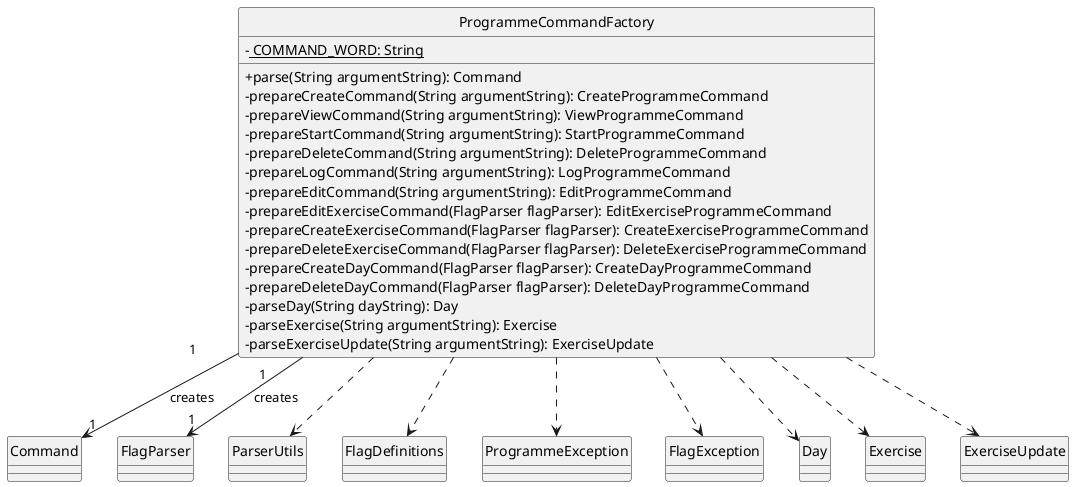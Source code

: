 @startuml
skinparam classAttributeIconSize 0
hide circle

class ProgrammeCommandFactory {
  - <u> COMMAND_WORD: String

  + parse(String argumentString): Command
  - prepareCreateCommand(String argumentString): CreateProgrammeCommand
  - prepareViewCommand(String argumentString): ViewProgrammeCommand
  - prepareStartCommand(String argumentString): StartProgrammeCommand
  - prepareDeleteCommand(String argumentString): DeleteProgrammeCommand
  - prepareLogCommand(String argumentString): LogProgrammeCommand
  - prepareEditCommand(String argumentString): EditProgrammeCommand
  - prepareEditExerciseCommand(FlagParser flagParser): EditExerciseProgrammeCommand
  - prepareCreateExerciseCommand(FlagParser flagParser): CreateExerciseProgrammeCommand
  - prepareDeleteExerciseCommand(FlagParser flagParser): DeleteExerciseProgrammeCommand
  - prepareCreateDayCommand(FlagParser flagParser): CreateDayProgrammeCommand
  - prepareDeleteDayCommand(FlagParser flagParser): DeleteDayProgrammeCommand
  - parseDay(String dayString): Day
  - parseExercise(String argumentString): Exercise
  - parseExerciseUpdate(String argumentString): ExerciseUpdate
}

ProgrammeCommandFactory "1          " --> "1" Command : "creates"

ProgrammeCommandFactory "1       " -->  "1" FlagParser : "creates"

ProgrammeCommandFactory ..> ParserUtils
ProgrammeCommandFactory ..> FlagDefinitions
ProgrammeCommandFactory ..> ProgrammeException
ProgrammeCommandFactory ..> FlagException

ProgrammeCommandFactory ..> Day
ProgrammeCommandFactory ..> Exercise
ProgrammeCommandFactory ..> ExerciseUpdate


@enduml
